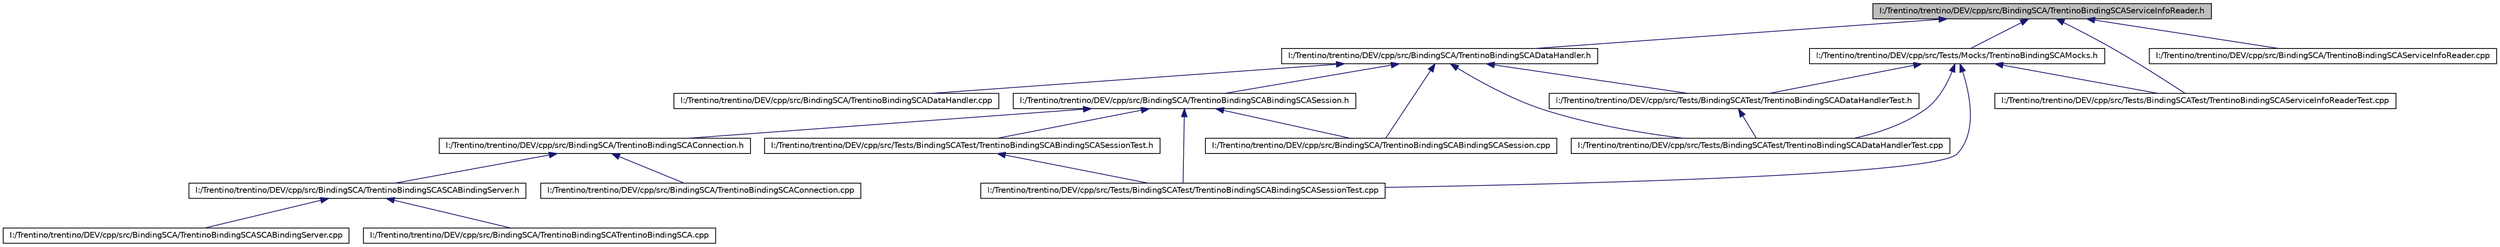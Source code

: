 digraph G
{
  edge [fontname="Helvetica",fontsize="10",labelfontname="Helvetica",labelfontsize="10"];
  node [fontname="Helvetica",fontsize="10",shape=record];
  Node1 [label="I:/Trentino/trentino/DEV/cpp/src/BindingSCA/TrentinoBindingSCAServiceInfoReader.h",height=0.2,width=0.4,color="black", fillcolor="grey75", style="filled" fontcolor="black"];
  Node1 -> Node2 [dir="back",color="midnightblue",fontsize="10",style="solid",fontname="Helvetica"];
  Node2 [label="I:/Trentino/trentino/DEV/cpp/src/BindingSCA/TrentinoBindingSCADataHandler.h",height=0.2,width=0.4,color="black", fillcolor="white", style="filled",URL="$_trentino_binding_s_c_a_data_handler_8h.html"];
  Node2 -> Node3 [dir="back",color="midnightblue",fontsize="10",style="solid",fontname="Helvetica"];
  Node3 [label="I:/Trentino/trentino/DEV/cpp/src/BindingSCA/TrentinoBindingSCABindingSCASession.h",height=0.2,width=0.4,color="black", fillcolor="white", style="filled",URL="$_trentino_binding_s_c_a_binding_s_c_a_session_8h.html"];
  Node3 -> Node4 [dir="back",color="midnightblue",fontsize="10",style="solid",fontname="Helvetica"];
  Node4 [label="I:/Trentino/trentino/DEV/cpp/src/BindingSCA/TrentinoBindingSCABindingSCASession.cpp",height=0.2,width=0.4,color="black", fillcolor="white", style="filled",URL="$_trentino_binding_s_c_a_binding_s_c_a_session_8cpp.html"];
  Node3 -> Node5 [dir="back",color="midnightblue",fontsize="10",style="solid",fontname="Helvetica"];
  Node5 [label="I:/Trentino/trentino/DEV/cpp/src/BindingSCA/TrentinoBindingSCAConnection.h",height=0.2,width=0.4,color="black", fillcolor="white", style="filled",URL="$_trentino_binding_s_c_a_connection_8h.html"];
  Node5 -> Node6 [dir="back",color="midnightblue",fontsize="10",style="solid",fontname="Helvetica"];
  Node6 [label="I:/Trentino/trentino/DEV/cpp/src/BindingSCA/TrentinoBindingSCAConnection.cpp",height=0.2,width=0.4,color="black", fillcolor="white", style="filled",URL="$_trentino_binding_s_c_a_connection_8cpp.html"];
  Node5 -> Node7 [dir="back",color="midnightblue",fontsize="10",style="solid",fontname="Helvetica"];
  Node7 [label="I:/Trentino/trentino/DEV/cpp/src/BindingSCA/TrentinoBindingSCASCABindingServer.h",height=0.2,width=0.4,color="black", fillcolor="white", style="filled",URL="$_trentino_binding_s_c_a_s_c_a_binding_server_8h.html"];
  Node7 -> Node8 [dir="back",color="midnightblue",fontsize="10",style="solid",fontname="Helvetica"];
  Node8 [label="I:/Trentino/trentino/DEV/cpp/src/BindingSCA/TrentinoBindingSCASCABindingServer.cpp",height=0.2,width=0.4,color="black", fillcolor="white", style="filled",URL="$_trentino_binding_s_c_a_s_c_a_binding_server_8cpp.html"];
  Node7 -> Node9 [dir="back",color="midnightblue",fontsize="10",style="solid",fontname="Helvetica"];
  Node9 [label="I:/Trentino/trentino/DEV/cpp/src/BindingSCA/TrentinoBindingSCATrentinoBindingSCA.cpp",height=0.2,width=0.4,color="black", fillcolor="white", style="filled",URL="$_trentino_binding_s_c_a_trentino_binding_s_c_a_8cpp.html"];
  Node3 -> Node10 [dir="back",color="midnightblue",fontsize="10",style="solid",fontname="Helvetica"];
  Node10 [label="I:/Trentino/trentino/DEV/cpp/src/Tests/BindingSCATest/TrentinoBindingSCABindingSCASessionTest.h",height=0.2,width=0.4,color="black", fillcolor="white", style="filled",URL="$_trentino_binding_s_c_a_binding_s_c_a_session_test_8h.html"];
  Node10 -> Node11 [dir="back",color="midnightblue",fontsize="10",style="solid",fontname="Helvetica"];
  Node11 [label="I:/Trentino/trentino/DEV/cpp/src/Tests/BindingSCATest/TrentinoBindingSCABindingSCASessionTest.cpp",height=0.2,width=0.4,color="black", fillcolor="white", style="filled",URL="$_trentino_binding_s_c_a_binding_s_c_a_session_test_8cpp.html"];
  Node3 -> Node11 [dir="back",color="midnightblue",fontsize="10",style="solid",fontname="Helvetica"];
  Node2 -> Node4 [dir="back",color="midnightblue",fontsize="10",style="solid",fontname="Helvetica"];
  Node2 -> Node12 [dir="back",color="midnightblue",fontsize="10",style="solid",fontname="Helvetica"];
  Node12 [label="I:/Trentino/trentino/DEV/cpp/src/BindingSCA/TrentinoBindingSCADataHandler.cpp",height=0.2,width=0.4,color="black", fillcolor="white", style="filled",URL="$_trentino_binding_s_c_a_data_handler_8cpp.html"];
  Node2 -> Node13 [dir="back",color="midnightblue",fontsize="10",style="solid",fontname="Helvetica"];
  Node13 [label="I:/Trentino/trentino/DEV/cpp/src/Tests/BindingSCATest/TrentinoBindingSCADataHandlerTest.h",height=0.2,width=0.4,color="black", fillcolor="white", style="filled",URL="$_trentino_binding_s_c_a_data_handler_test_8h.html"];
  Node13 -> Node14 [dir="back",color="midnightblue",fontsize="10",style="solid",fontname="Helvetica"];
  Node14 [label="I:/Trentino/trentino/DEV/cpp/src/Tests/BindingSCATest/TrentinoBindingSCADataHandlerTest.cpp",height=0.2,width=0.4,color="black", fillcolor="white", style="filled",URL="$_trentino_binding_s_c_a_data_handler_test_8cpp.html"];
  Node2 -> Node14 [dir="back",color="midnightblue",fontsize="10",style="solid",fontname="Helvetica"];
  Node1 -> Node15 [dir="back",color="midnightblue",fontsize="10",style="solid",fontname="Helvetica"];
  Node15 [label="I:/Trentino/trentino/DEV/cpp/src/BindingSCA/TrentinoBindingSCAServiceInfoReader.cpp",height=0.2,width=0.4,color="black", fillcolor="white", style="filled",URL="$_trentino_binding_s_c_a_service_info_reader_8cpp.html"];
  Node1 -> Node16 [dir="back",color="midnightblue",fontsize="10",style="solid",fontname="Helvetica"];
  Node16 [label="I:/Trentino/trentino/DEV/cpp/src/Tests/BindingSCATest/TrentinoBindingSCAServiceInfoReaderTest.cpp",height=0.2,width=0.4,color="black", fillcolor="white", style="filled",URL="$_trentino_binding_s_c_a_service_info_reader_test_8cpp.html"];
  Node1 -> Node17 [dir="back",color="midnightblue",fontsize="10",style="solid",fontname="Helvetica"];
  Node17 [label="I:/Trentino/trentino/DEV/cpp/src/Tests/Mocks/TrentinoBindingSCAMocks.h",height=0.2,width=0.4,color="black", fillcolor="white", style="filled",URL="$_trentino_binding_s_c_a_mocks_8h.html"];
  Node17 -> Node11 [dir="back",color="midnightblue",fontsize="10",style="solid",fontname="Helvetica"];
  Node17 -> Node13 [dir="back",color="midnightblue",fontsize="10",style="solid",fontname="Helvetica"];
  Node17 -> Node14 [dir="back",color="midnightblue",fontsize="10",style="solid",fontname="Helvetica"];
  Node17 -> Node16 [dir="back",color="midnightblue",fontsize="10",style="solid",fontname="Helvetica"];
}
